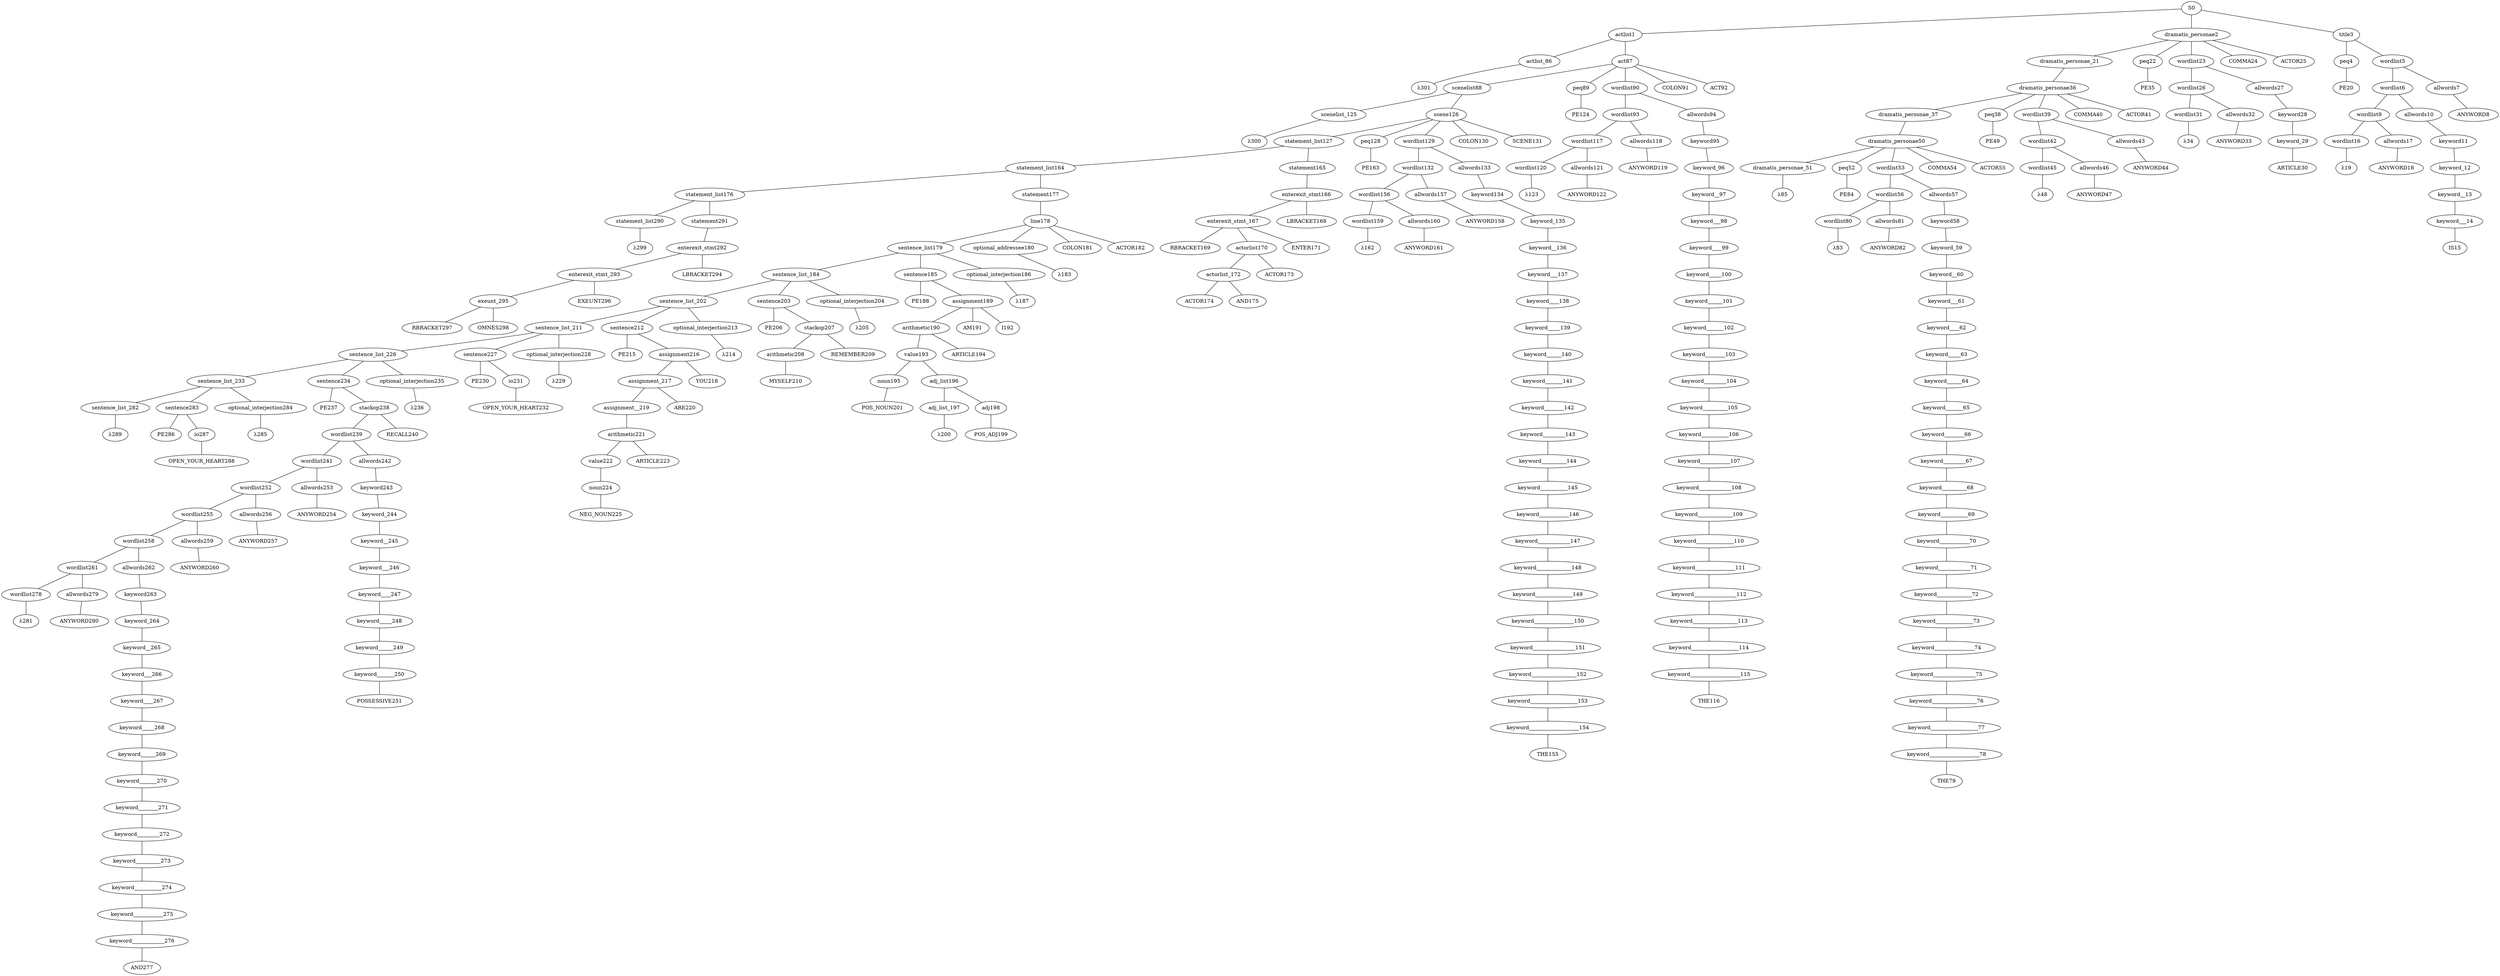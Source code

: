 strict graph {
	S0 -- actlist1
	S0 -- dramatis_personae2
	S0 -- title3

	title3 -- peq4
	title3 -- wordlist5

	wordlist5 -- wordlist6
	wordlist5 -- allwords7

	allwords7 -- ANYWORD8


	wordlist6 -- wordlist9
	wordlist6 -- allwords10

	allwords10 -- keyword11

	keyword11 -- keyword_12

	keyword_12 -- keyword__13

	keyword__13 -- keyword___14

	keyword___14 -- IS15


	wordlist9 -- wordlist16
	wordlist9 -- allwords17

	allwords17 -- ANYWORD18


	wordlist16 -- λ19

	peq4 -- PE20


	dramatis_personae2 -- dramatis_personae_21
	dramatis_personae2 -- peq22
	dramatis_personae2 -- wordlist23
	dramatis_personae2 -- COMMA24
	dramatis_personae2 -- ACTOR25



	wordlist23 -- wordlist26
	wordlist23 -- allwords27

	allwords27 -- keyword28

	keyword28 -- keyword_29

	keyword_29 -- ARTICLE30


	wordlist26 -- wordlist31
	wordlist26 -- allwords32

	allwords32 -- ANYWORD33


	wordlist31 -- λ34

	peq22 -- PE35


	dramatis_personae_21 -- dramatis_personae36

	dramatis_personae36 -- dramatis_personae_37
	dramatis_personae36 -- peq38
	dramatis_personae36 -- wordlist39
	dramatis_personae36 -- COMMA40
	dramatis_personae36 -- ACTOR41



	wordlist39 -- wordlist42
	wordlist39 -- allwords43

	allwords43 -- ANYWORD44


	wordlist42 -- wordlist45
	wordlist42 -- allwords46

	allwords46 -- ANYWORD47


	wordlist45 -- λ48

	peq38 -- PE49


	dramatis_personae_37 -- dramatis_personae50

	dramatis_personae50 -- dramatis_personae_51
	dramatis_personae50 -- peq52
	dramatis_personae50 -- wordlist53
	dramatis_personae50 -- COMMA54
	dramatis_personae50 -- ACTOR55



	wordlist53 -- wordlist56
	wordlist53 -- allwords57

	allwords57 -- keyword58

	keyword58 -- keyword_59

	keyword_59 -- keyword__60

	keyword__60 -- keyword___61

	keyword___61 -- keyword____62

	keyword____62 -- keyword_____63

	keyword_____63 -- keyword______64

	keyword______64 -- keyword_______65

	keyword_______65 -- keyword________66

	keyword________66 -- keyword_________67

	keyword_________67 -- keyword__________68

	keyword__________68 -- keyword___________69

	keyword___________69 -- keyword____________70

	keyword____________70 -- keyword_____________71

	keyword_____________71 -- keyword______________72

	keyword______________72 -- keyword_______________73

	keyword_______________73 -- keyword________________74

	keyword________________74 -- keyword_________________75

	keyword_________________75 -- keyword__________________76

	keyword__________________76 -- keyword___________________77

	keyword___________________77 -- keyword____________________78

	keyword____________________78 -- THE79


	wordlist56 -- wordlist80
	wordlist56 -- allwords81

	allwords81 -- ANYWORD82


	wordlist80 -- λ83

	peq52 -- PE84


	dramatis_personae_51 -- λ85

	actlist1 -- actlist_86
	actlist1 -- act87

	act87 -- scenelist88
	act87 -- peq89
	act87 -- wordlist90
	act87 -- COLON91
	act87 -- ACT92



	wordlist90 -- wordlist93
	wordlist90 -- allwords94

	allwords94 -- keyword95

	keyword95 -- keyword_96

	keyword_96 -- keyword__97

	keyword__97 -- keyword___98

	keyword___98 -- keyword____99

	keyword____99 -- keyword_____100

	keyword_____100 -- keyword______101

	keyword______101 -- keyword_______102

	keyword_______102 -- keyword________103

	keyword________103 -- keyword_________104

	keyword_________104 -- keyword__________105

	keyword__________105 -- keyword___________106

	keyword___________106 -- keyword____________107

	keyword____________107 -- keyword_____________108

	keyword_____________108 -- keyword______________109

	keyword______________109 -- keyword_______________110

	keyword_______________110 -- keyword________________111

	keyword________________111 -- keyword_________________112

	keyword_________________112 -- keyword__________________113

	keyword__________________113 -- keyword___________________114

	keyword___________________114 -- keyword____________________115

	keyword____________________115 -- THE116


	wordlist93 -- wordlist117
	wordlist93 -- allwords118

	allwords118 -- ANYWORD119


	wordlist117 -- wordlist120
	wordlist117 -- allwords121

	allwords121 -- ANYWORD122


	wordlist120 -- λ123

	peq89 -- PE124


	scenelist88 -- scenelist_125
	scenelist88 -- scene126

	scene126 -- statement_list127
	scene126 -- peq128
	scene126 -- wordlist129
	scene126 -- COLON130
	scene126 -- SCENE131



	wordlist129 -- wordlist132
	wordlist129 -- allwords133

	allwords133 -- keyword134

	keyword134 -- keyword_135

	keyword_135 -- keyword__136

	keyword__136 -- keyword___137

	keyword___137 -- keyword____138

	keyword____138 -- keyword_____139

	keyword_____139 -- keyword______140

	keyword______140 -- keyword_______141

	keyword_______141 -- keyword________142

	keyword________142 -- keyword_________143

	keyword_________143 -- keyword__________144

	keyword__________144 -- keyword___________145

	keyword___________145 -- keyword____________146

	keyword____________146 -- keyword_____________147

	keyword_____________147 -- keyword______________148

	keyword______________148 -- keyword_______________149

	keyword_______________149 -- keyword________________150

	keyword________________150 -- keyword_________________151

	keyword_________________151 -- keyword__________________152

	keyword__________________152 -- keyword___________________153

	keyword___________________153 -- keyword____________________154

	keyword____________________154 -- THE155


	wordlist132 -- wordlist156
	wordlist132 -- allwords157

	allwords157 -- ANYWORD158


	wordlist156 -- wordlist159
	wordlist156 -- allwords160

	allwords160 -- ANYWORD161


	wordlist159 -- λ162

	peq128 -- PE163


	statement_list127 -- statement_list164
	statement_list127 -- statement165

	statement165 -- enterexit_stmt166

	enterexit_stmt166 -- enterexit_stmt_167
	enterexit_stmt166 -- LBRACKET168


	enterexit_stmt_167 -- RBRACKET169
	enterexit_stmt_167 -- actorlist170
	enterexit_stmt_167 -- ENTER171


	actorlist170 -- actorlist_172
	actorlist170 -- ACTOR173


	actorlist_172 -- ACTOR174
	actorlist_172 -- AND175




	statement_list164 -- statement_list176
	statement_list164 -- statement177

	statement177 -- line178

	line178 -- sentence_list179
	line178 -- optional_addressee180
	line178 -- COLON181
	line178 -- ACTOR182



	optional_addressee180 -- λ183

	sentence_list179 -- sentence_list_184
	sentence_list179 -- sentence185
	sentence_list179 -- optional_interjection186

	optional_interjection186 -- λ187

	sentence185 -- PE188
	sentence185 -- assignment189

	assignment189 -- arithmetic190
	assignment189 -- AM191
	assignment189 -- I192



	arithmetic190 -- value193
	arithmetic190 -- ARTICLE194


	value193 -- noun195
	value193 -- adj_list196

	adj_list196 -- adj_list_197
	adj_list196 -- adj198

	adj198 -- POS_ADJ199


	adj_list_197 -- λ200

	noun195 -- POS_NOUN201



	sentence_list_184 -- sentence_list_202
	sentence_list_184 -- sentence203
	sentence_list_184 -- optional_interjection204

	optional_interjection204 -- λ205

	sentence203 -- PE206
	sentence203 -- stackop207

	stackop207 -- arithmetic208
	stackop207 -- REMEMBER209


	arithmetic208 -- MYSELF210



	sentence_list_202 -- sentence_list_211
	sentence_list_202 -- sentence212
	sentence_list_202 -- optional_interjection213

	optional_interjection213 -- λ214

	sentence212 -- PE215
	sentence212 -- assignment216

	assignment216 -- assignment_217
	assignment216 -- YOU218


	assignment_217 -- assignment__219
	assignment_217 -- ARE220


	assignment__219 -- arithmetic221

	arithmetic221 -- value222
	arithmetic221 -- ARTICLE223


	value222 -- noun224

	noun224 -- NEG_NOUN225



	sentence_list_211 -- sentence_list_226
	sentence_list_211 -- sentence227
	sentence_list_211 -- optional_interjection228

	optional_interjection228 -- λ229

	sentence227 -- PE230
	sentence227 -- io231

	io231 -- OPEN_YOUR_HEART232



	sentence_list_226 -- sentence_list_233
	sentence_list_226 -- sentence234
	sentence_list_226 -- optional_interjection235

	optional_interjection235 -- λ236

	sentence234 -- PE237
	sentence234 -- stackop238

	stackop238 -- wordlist239
	stackop238 -- RECALL240


	wordlist239 -- wordlist241
	wordlist239 -- allwords242

	allwords242 -- keyword243

	keyword243 -- keyword_244

	keyword_244 -- keyword__245

	keyword__245 -- keyword___246

	keyword___246 -- keyword____247

	keyword____247 -- keyword_____248

	keyword_____248 -- keyword______249

	keyword______249 -- keyword_______250

	keyword_______250 -- POSSESSIVE251


	wordlist241 -- wordlist252
	wordlist241 -- allwords253

	allwords253 -- ANYWORD254


	wordlist252 -- wordlist255
	wordlist252 -- allwords256

	allwords256 -- ANYWORD257


	wordlist255 -- wordlist258
	wordlist255 -- allwords259

	allwords259 -- ANYWORD260


	wordlist258 -- wordlist261
	wordlist258 -- allwords262

	allwords262 -- keyword263

	keyword263 -- keyword_264

	keyword_264 -- keyword__265

	keyword__265 -- keyword___266

	keyword___266 -- keyword____267

	keyword____267 -- keyword_____268

	keyword_____268 -- keyword______269

	keyword______269 -- keyword_______270

	keyword_______270 -- keyword________271

	keyword________271 -- keyword_________272

	keyword_________272 -- keyword__________273

	keyword__________273 -- keyword___________274

	keyword___________274 -- keyword____________275

	keyword____________275 -- keyword_____________276

	keyword_____________276 -- AND277


	wordlist261 -- wordlist278
	wordlist261 -- allwords279

	allwords279 -- ANYWORD280


	wordlist278 -- λ281


	sentence_list_233 -- sentence_list_282
	sentence_list_233 -- sentence283
	sentence_list_233 -- optional_interjection284

	optional_interjection284 -- λ285

	sentence283 -- PE286
	sentence283 -- io287

	io287 -- OPEN_YOUR_HEART288



	sentence_list_282 -- λ289

	statement_list176 -- statement_list290
	statement_list176 -- statement291

	statement291 -- enterexit_stmt292

	enterexit_stmt292 -- enterexit_stmt_293
	enterexit_stmt292 -- LBRACKET294


	enterexit_stmt_293 -- exeunt_295
	enterexit_stmt_293 -- EXEUNT296


	exeunt_295 -- RBRACKET297
	exeunt_295 -- OMNES298



	statement_list290 -- λ299

	scenelist_125 -- λ300

	actlist_86 -- λ301


}